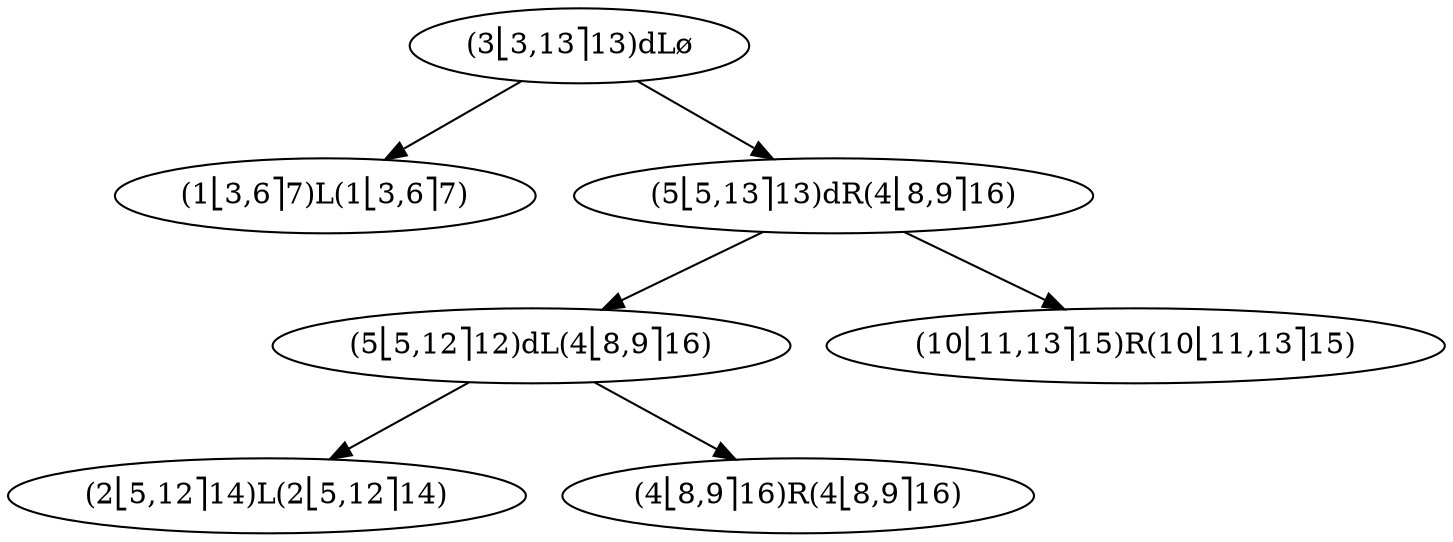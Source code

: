 digraph G {2[label="(3⎣3,13⎤13)dLø"]
2 -> 0;
0[label="(1⎣3,6⎤7)L(1⎣3,6⎤7)"]
2 -> 4;
4[label="(5⎣5,13⎤13)dR(4⎣8,9⎤16)"]
4 -> 6;
6[label="(5⎣5,12⎤12)dL(4⎣8,9⎤16)"]
6 -> 1;
1[label="(2⎣5,12⎤14)L(2⎣5,12⎤14)"]
6 -> 5;
5[label="(4⎣8,9⎤16)R(4⎣8,9⎤16)"]
4 -> 3;
3[label="(10⎣11,13⎤15)R(10⎣11,13⎤15)"]
}